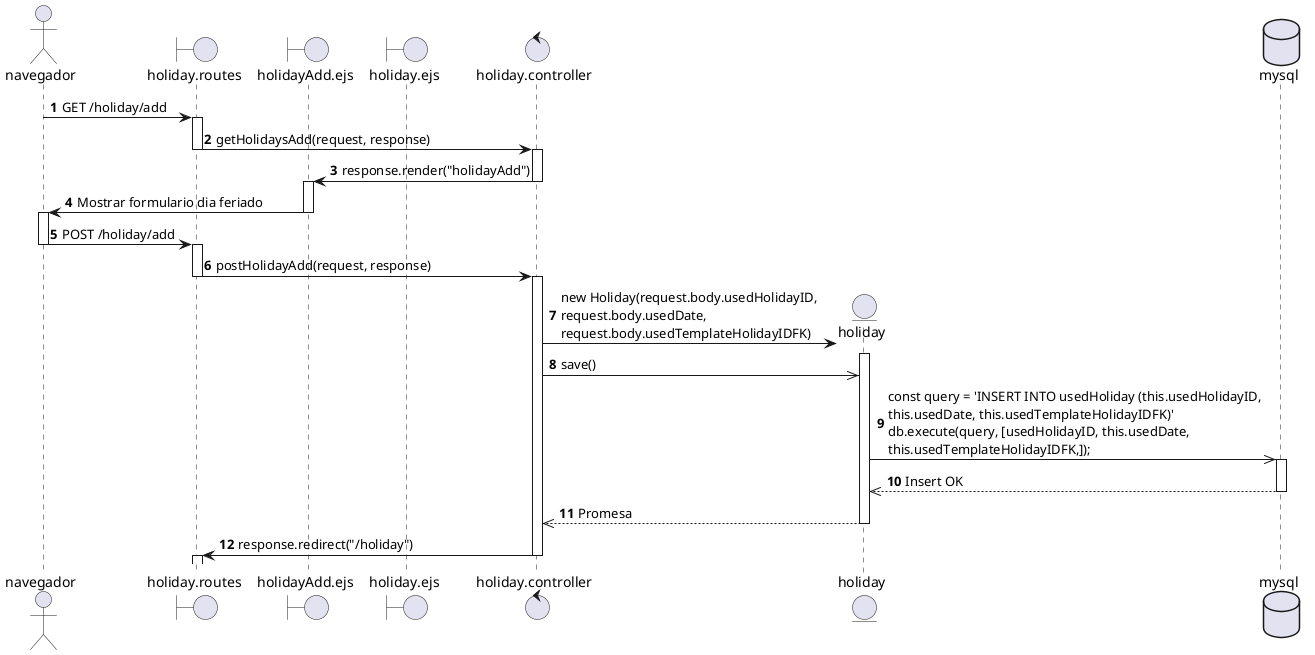 @startuml CU36 - Superadmin Registra dia feriado
actor navegador
boundary holiday.routes
boundary holidayAdd.ejs
boundary holiday.ejs
control holiday.controller
entity holiday
database mysql

autonumber
navegador -> holiday.routes : GET /holiday/add
activate holiday.routes

holiday.routes -> holiday.controller: getHolidaysAdd(request, response)
deactivate holiday.routes
activate holiday.controller

holiday.controller -> holidayAdd.ejs: response.render("holidayAdd")
deactivate holiday.controller
activate holidayAdd.ejs

holidayAdd.ejs -> navegador : Mostrar formulario dia feriado
deactivate holidayAdd.ejs
activate navegador

navegador -> holiday.routes : POST /holiday/add
deactivate navegador
activate holiday.routes

holiday.routes -> holiday.controller : postHolidayAdd(request, response)
deactivate holiday.routes
activate holiday.controller
create holiday
holiday.controller -> holiday : new Holiday(request.body.usedHolidayID, \nrequest.body.usedDate, \nrequest.body.usedTemplateHolidayIDFK)
activate holiday

holiday.controller ->> holiday : save()

holiday ->> mysql : const query = 'INSERT INTO usedHoliday (this.usedHolidayID, \nthis.usedDate, this.usedTemplateHolidayIDFK)' \ndb.execute(query, [usedHolidayID, this.usedDate, \nthis.usedTemplateHolidayIDFK,]);
activate mysql
mysql -->> holiday : Insert OK
deactivate mysql
holiday -->> holiday.controller : Promesa
deactivate holiday

holiday.controller -> holiday.routes : response.redirect("/holiday")
deactivate holiday.controller
activate holiday.routes
deactivate holiday.routes

@enduml